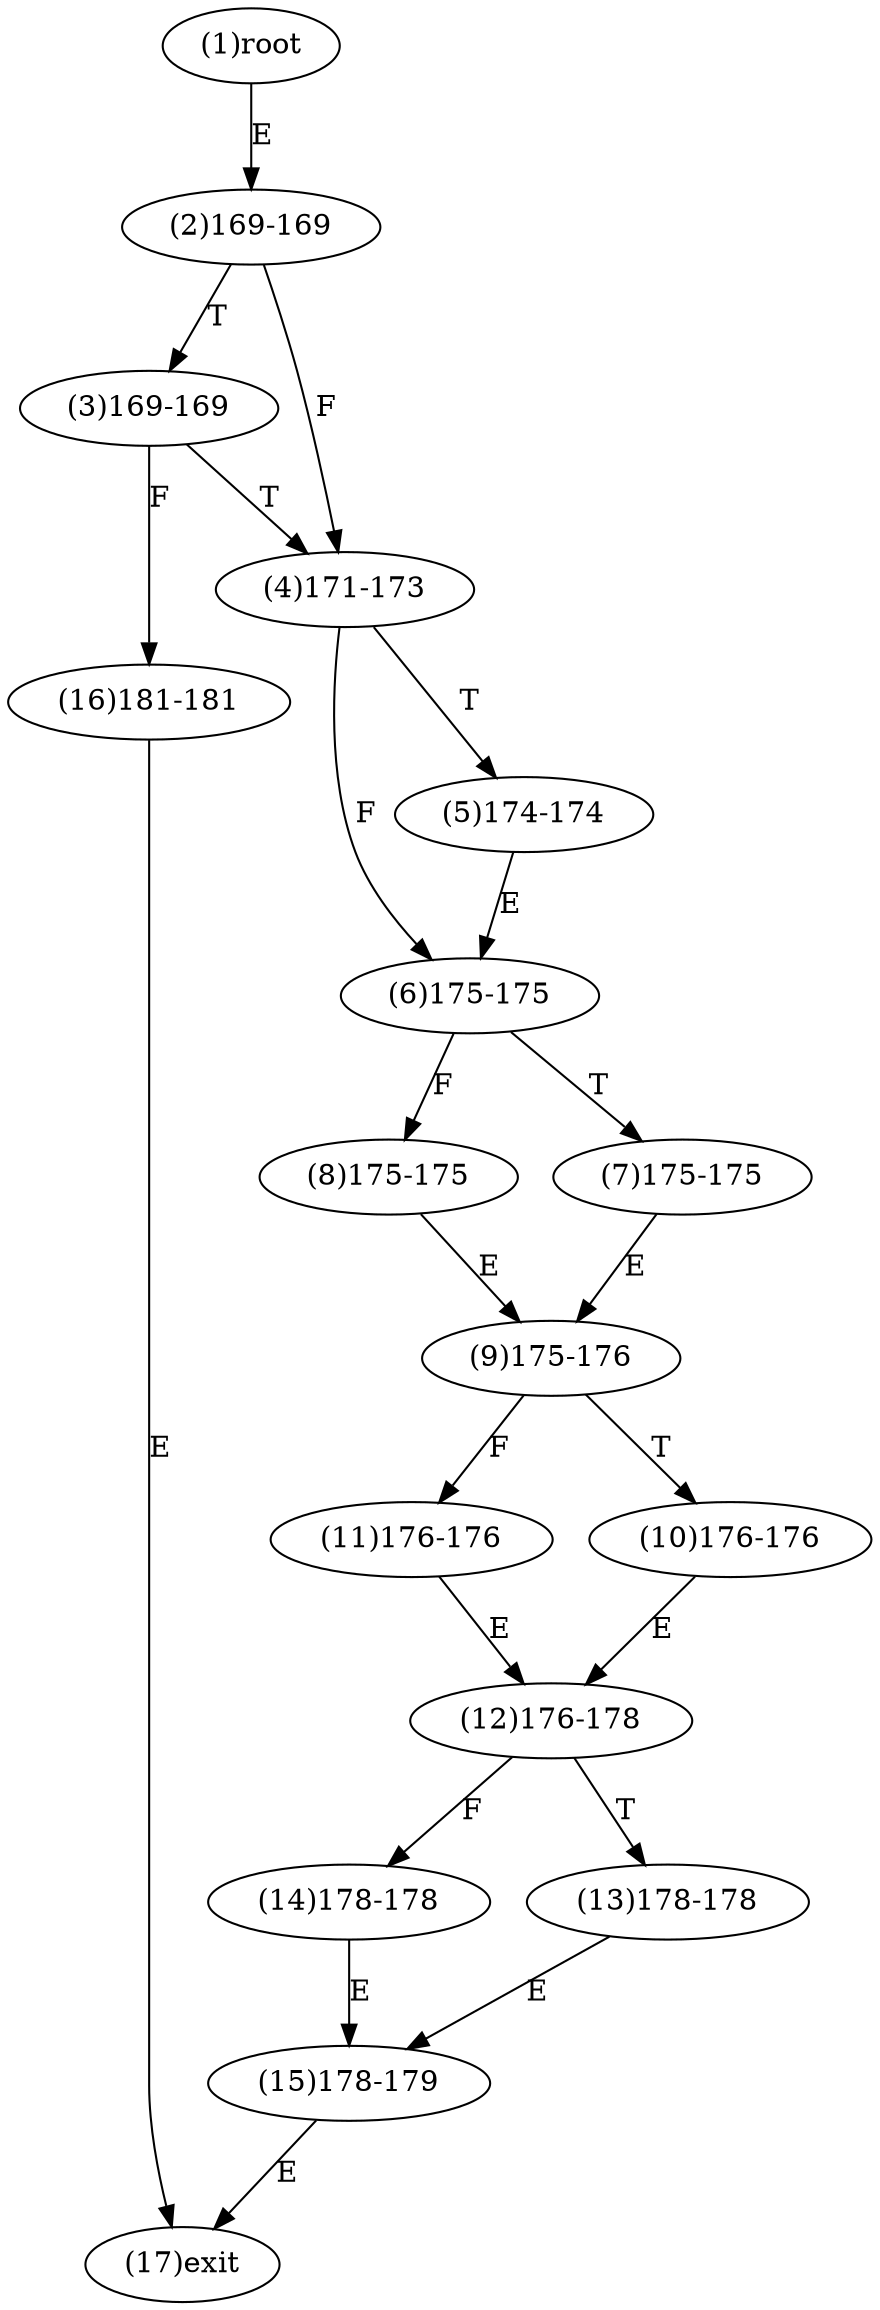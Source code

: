 digraph "" { 
1[ label="(1)root"];
2[ label="(2)169-169"];
3[ label="(3)169-169"];
4[ label="(4)171-173"];
5[ label="(5)174-174"];
6[ label="(6)175-175"];
7[ label="(7)175-175"];
8[ label="(8)175-175"];
9[ label="(9)175-176"];
10[ label="(10)176-176"];
11[ label="(11)176-176"];
12[ label="(12)176-178"];
13[ label="(13)178-178"];
14[ label="(14)178-178"];
15[ label="(15)178-179"];
17[ label="(17)exit"];
16[ label="(16)181-181"];
1->2[ label="E"];
2->4[ label="F"];
2->3[ label="T"];
3->16[ label="F"];
3->4[ label="T"];
4->6[ label="F"];
4->5[ label="T"];
5->6[ label="E"];
6->8[ label="F"];
6->7[ label="T"];
7->9[ label="E"];
8->9[ label="E"];
9->11[ label="F"];
9->10[ label="T"];
10->12[ label="E"];
11->12[ label="E"];
12->14[ label="F"];
12->13[ label="T"];
13->15[ label="E"];
14->15[ label="E"];
15->17[ label="E"];
16->17[ label="E"];
}